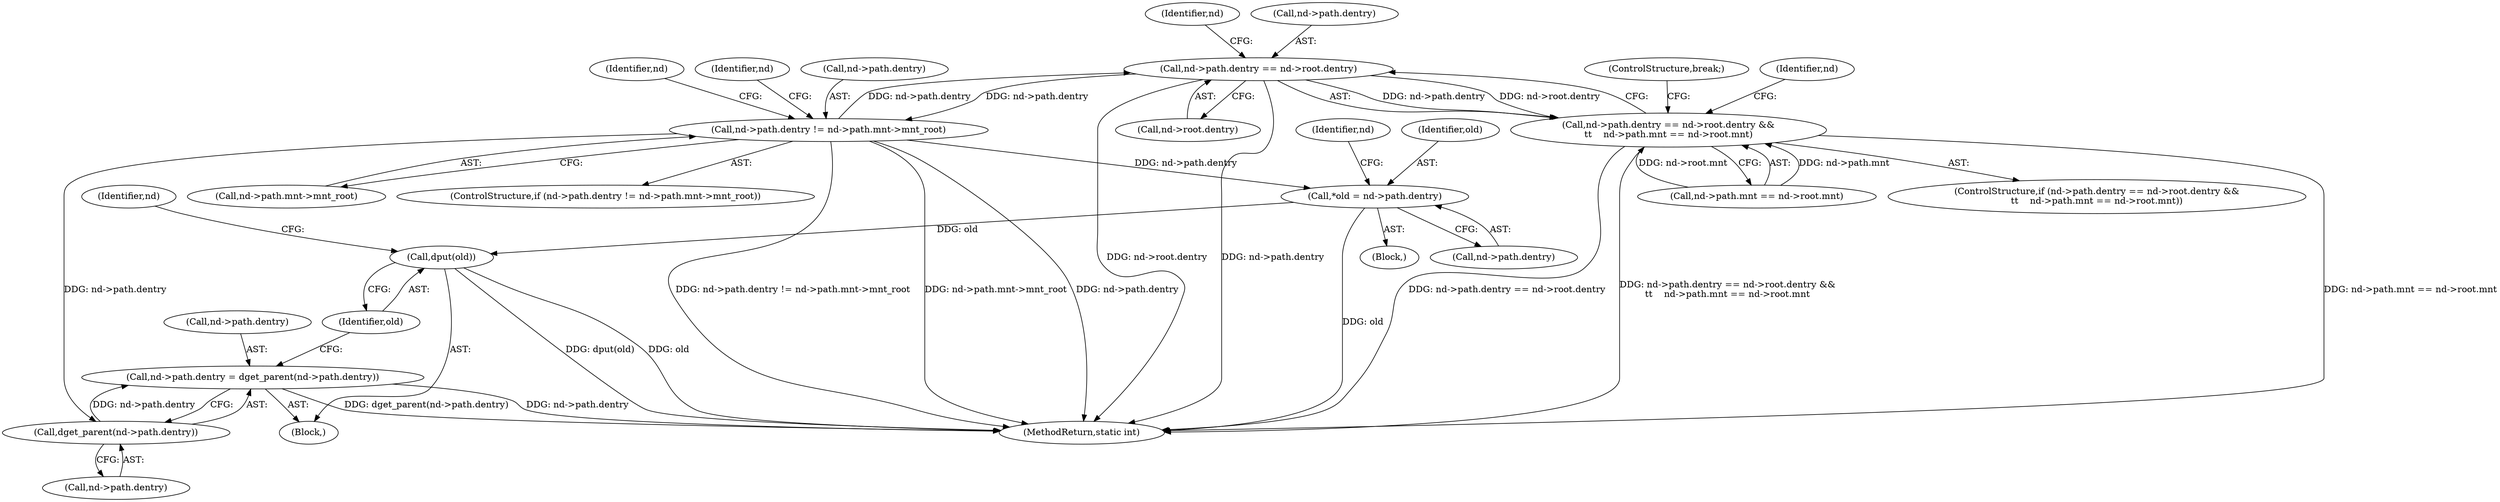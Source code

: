 digraph "0_linux_397d425dc26da728396e66d392d5dcb8dac30c37@pointer" {
"1000126" [label="(Call,nd->path.dentry == nd->root.dentry)"];
"1000151" [label="(Call,nd->path.dentry != nd->path.mnt->mnt_root)"];
"1000126" [label="(Call,nd->path.dentry == nd->root.dentry)"];
"1000125" [label="(Call,nd->path.dentry == nd->root.dentry &&\n\t\t    nd->path.mnt == nd->root.mnt)"];
"1000117" [label="(Call,*old = nd->path.dentry)"];
"1000177" [label="(Call,dput(old))"];
"1000171" [label="(Call,dget_parent(nd->path.dentry))"];
"1000165" [label="(Call,nd->path.dentry = dget_parent(nd->path.dentry))"];
"1000166" [label="(Call,nd->path.dentry)"];
"1000126" [label="(Call,nd->path.dentry == nd->root.dentry)"];
"1000196" [label="(Identifier,nd)"];
"1000151" [label="(Call,nd->path.dentry != nd->path.mnt->mnt_root)"];
"1000177" [label="(Call,dput(old))"];
"1000137" [label="(Call,nd->path.mnt == nd->root.mnt)"];
"1000157" [label="(Call,nd->path.mnt->mnt_root)"];
"1000117" [label="(Call,*old = nd->path.dentry)"];
"1000171" [label="(Call,dget_parent(nd->path.dentry))"];
"1000140" [label="(Identifier,nd)"];
"1000165" [label="(Call,nd->path.dentry = dget_parent(nd->path.dentry))"];
"1000164" [label="(Block,)"];
"1000119" [label="(Call,nd->path.dentry)"];
"1000118" [label="(Identifier,old)"];
"1000124" [label="(ControlStructure,if (nd->path.dentry == nd->root.dentry &&\n\t\t    nd->path.mnt == nd->root.mnt))"];
"1000129" [label="(Identifier,nd)"];
"1000217" [label="(MethodReturn,static int)"];
"1000178" [label="(Identifier,old)"];
"1000125" [label="(Call,nd->path.dentry == nd->root.dentry &&\n\t\t    nd->path.mnt == nd->root.mnt)"];
"1000127" [label="(Call,nd->path.dentry)"];
"1000168" [label="(Identifier,nd)"];
"1000149" [label="(ControlStructure,break;)"];
"1000154" [label="(Identifier,nd)"];
"1000115" [label="(Block,)"];
"1000132" [label="(Call,nd->root.dentry)"];
"1000152" [label="(Call,nd->path.dentry)"];
"1000150" [label="(ControlStructure,if (nd->path.dentry != nd->path.mnt->mnt_root))"];
"1000172" [label="(Call,nd->path.dentry)"];
"1000185" [label="(Identifier,nd)"];
"1000126" -> "1000125"  [label="AST: "];
"1000126" -> "1000132"  [label="CFG: "];
"1000127" -> "1000126"  [label="AST: "];
"1000132" -> "1000126"  [label="AST: "];
"1000140" -> "1000126"  [label="CFG: "];
"1000125" -> "1000126"  [label="CFG: "];
"1000126" -> "1000217"  [label="DDG: nd->root.dentry"];
"1000126" -> "1000217"  [label="DDG: nd->path.dentry"];
"1000126" -> "1000125"  [label="DDG: nd->path.dentry"];
"1000126" -> "1000125"  [label="DDG: nd->root.dentry"];
"1000151" -> "1000126"  [label="DDG: nd->path.dentry"];
"1000126" -> "1000151"  [label="DDG: nd->path.dentry"];
"1000151" -> "1000150"  [label="AST: "];
"1000151" -> "1000157"  [label="CFG: "];
"1000152" -> "1000151"  [label="AST: "];
"1000157" -> "1000151"  [label="AST: "];
"1000168" -> "1000151"  [label="CFG: "];
"1000196" -> "1000151"  [label="CFG: "];
"1000151" -> "1000217"  [label="DDG: nd->path.dentry != nd->path.mnt->mnt_root"];
"1000151" -> "1000217"  [label="DDG: nd->path.mnt->mnt_root"];
"1000151" -> "1000217"  [label="DDG: nd->path.dentry"];
"1000151" -> "1000117"  [label="DDG: nd->path.dentry"];
"1000151" -> "1000171"  [label="DDG: nd->path.dentry"];
"1000125" -> "1000124"  [label="AST: "];
"1000125" -> "1000137"  [label="CFG: "];
"1000137" -> "1000125"  [label="AST: "];
"1000149" -> "1000125"  [label="CFG: "];
"1000154" -> "1000125"  [label="CFG: "];
"1000125" -> "1000217"  [label="DDG: nd->path.dentry == nd->root.dentry"];
"1000125" -> "1000217"  [label="DDG: nd->path.dentry == nd->root.dentry &&\n\t\t    nd->path.mnt == nd->root.mnt"];
"1000125" -> "1000217"  [label="DDG: nd->path.mnt == nd->root.mnt"];
"1000137" -> "1000125"  [label="DDG: nd->path.mnt"];
"1000137" -> "1000125"  [label="DDG: nd->root.mnt"];
"1000117" -> "1000115"  [label="AST: "];
"1000117" -> "1000119"  [label="CFG: "];
"1000118" -> "1000117"  [label="AST: "];
"1000119" -> "1000117"  [label="AST: "];
"1000129" -> "1000117"  [label="CFG: "];
"1000117" -> "1000217"  [label="DDG: old"];
"1000117" -> "1000177"  [label="DDG: old"];
"1000177" -> "1000164"  [label="AST: "];
"1000177" -> "1000178"  [label="CFG: "];
"1000178" -> "1000177"  [label="AST: "];
"1000185" -> "1000177"  [label="CFG: "];
"1000177" -> "1000217"  [label="DDG: dput(old)"];
"1000177" -> "1000217"  [label="DDG: old"];
"1000171" -> "1000165"  [label="AST: "];
"1000171" -> "1000172"  [label="CFG: "];
"1000172" -> "1000171"  [label="AST: "];
"1000165" -> "1000171"  [label="CFG: "];
"1000171" -> "1000165"  [label="DDG: nd->path.dentry"];
"1000165" -> "1000164"  [label="AST: "];
"1000166" -> "1000165"  [label="AST: "];
"1000178" -> "1000165"  [label="CFG: "];
"1000165" -> "1000217"  [label="DDG: nd->path.dentry"];
"1000165" -> "1000217"  [label="DDG: dget_parent(nd->path.dentry)"];
}
